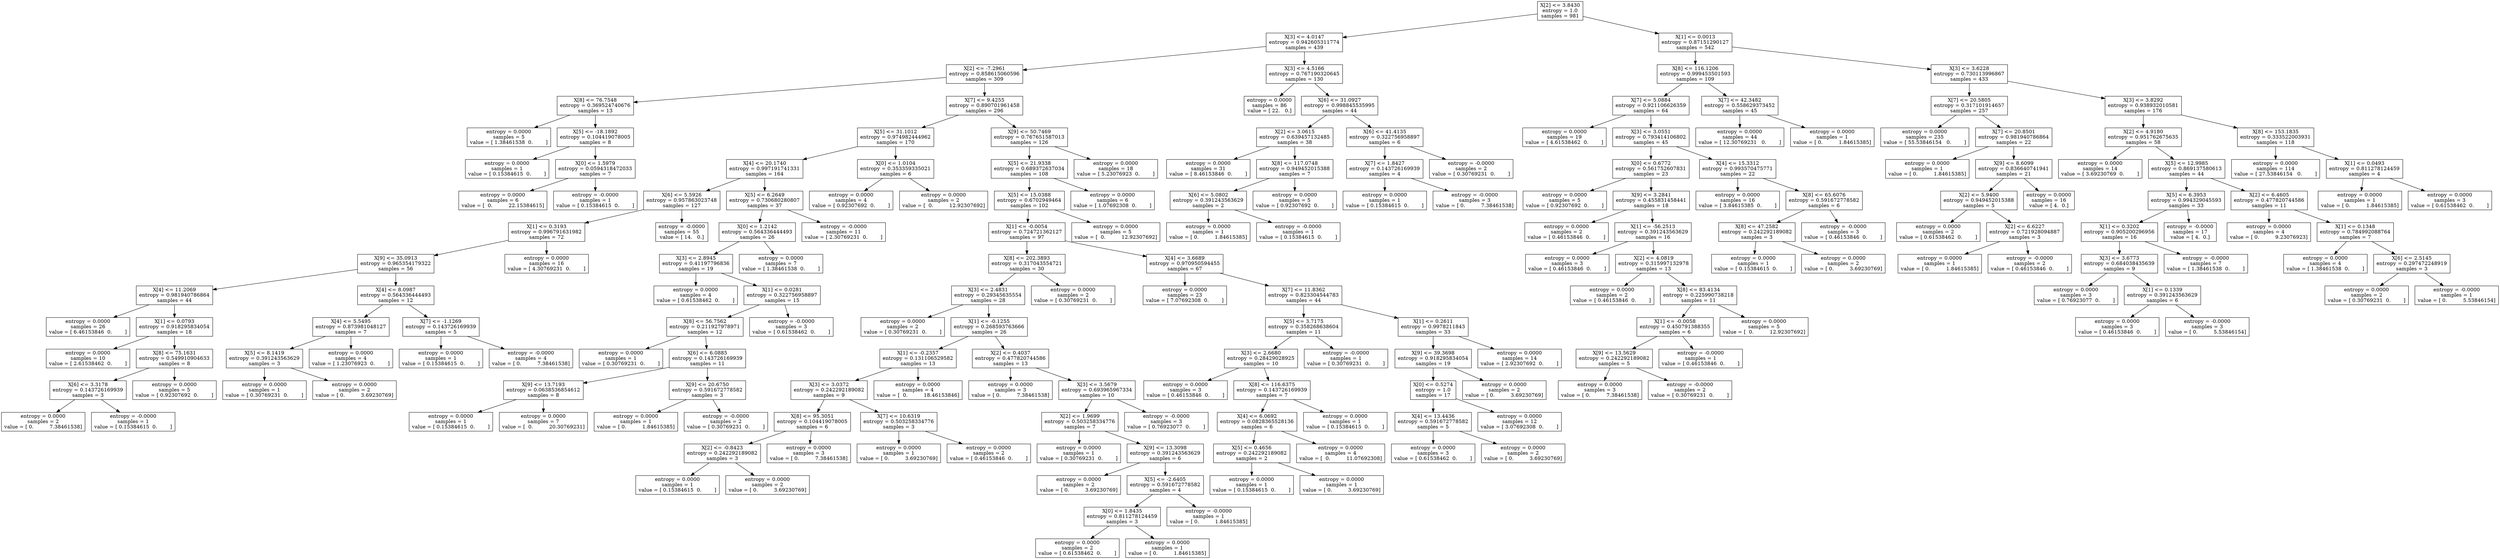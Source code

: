 digraph Tree {
0 [label="X[2] <= 3.8430\nentropy = 1.0\nsamples = 981", shape="box"] ;
1 [label="X[3] <= 4.0147\nentropy = 0.942605311774\nsamples = 439", shape="box"] ;
0 -> 1 ;
2 [label="X[2] <= -7.2961\nentropy = 0.858615060596\nsamples = 309", shape="box"] ;
1 -> 2 ;
3 [label="X[8] <= 76.7548\nentropy = 0.369524740676\nsamples = 13", shape="box"] ;
2 -> 3 ;
4 [label="entropy = 0.0000\nsamples = 5\nvalue = [ 1.38461538  0.        ]", shape="box"] ;
3 -> 4 ;
5 [label="X[5] <= -18.1892\nentropy = 0.104419078005\nsamples = 8", shape="box"] ;
3 -> 5 ;
6 [label="entropy = 0.0000\nsamples = 1\nvalue = [ 0.15384615  0.        ]", shape="box"] ;
5 -> 6 ;
7 [label="X[0] <= 1.5979\nentropy = 0.0594318472033\nsamples = 7", shape="box"] ;
5 -> 7 ;
8 [label="entropy = 0.0000\nsamples = 6\nvalue = [  0.          22.15384615]", shape="box"] ;
7 -> 8 ;
9 [label="entropy = -0.0000\nsamples = 1\nvalue = [ 0.15384615  0.        ]", shape="box"] ;
7 -> 9 ;
10 [label="X[7] <= 9.4255\nentropy = 0.890701961458\nsamples = 296", shape="box"] ;
2 -> 10 ;
11 [label="X[5] <= 31.1012\nentropy = 0.974982444962\nsamples = 170", shape="box"] ;
10 -> 11 ;
12 [label="X[4] <= 20.1740\nentropy = 0.997191741331\nsamples = 164", shape="box"] ;
11 -> 12 ;
13 [label="X[6] <= 5.5926\nentropy = 0.957863023748\nsamples = 127", shape="box"] ;
12 -> 13 ;
14 [label="X[1] <= 0.3193\nentropy = 0.996791631982\nsamples = 72", shape="box"] ;
13 -> 14 ;
15 [label="X[9] <= 35.0913\nentropy = 0.965354179322\nsamples = 56", shape="box"] ;
14 -> 15 ;
16 [label="X[4] <= 11.2069\nentropy = 0.981940786864\nsamples = 44", shape="box"] ;
15 -> 16 ;
17 [label="entropy = 0.0000\nsamples = 26\nvalue = [ 6.46153846  0.        ]", shape="box"] ;
16 -> 17 ;
18 [label="X[1] <= 0.0793\nentropy = 0.918295834054\nsamples = 18", shape="box"] ;
16 -> 18 ;
19 [label="entropy = 0.0000\nsamples = 10\nvalue = [ 2.61538462  0.        ]", shape="box"] ;
18 -> 19 ;
20 [label="X[8] <= 75.1631\nentropy = 0.549910904633\nsamples = 8", shape="box"] ;
18 -> 20 ;
21 [label="X[6] <= 3.3178\nentropy = 0.143726169939\nsamples = 3", shape="box"] ;
20 -> 21 ;
22 [label="entropy = 0.0000\nsamples = 2\nvalue = [ 0.          7.38461538]", shape="box"] ;
21 -> 22 ;
23 [label="entropy = -0.0000\nsamples = 1\nvalue = [ 0.15384615  0.        ]", shape="box"] ;
21 -> 23 ;
24 [label="entropy = 0.0000\nsamples = 5\nvalue = [ 0.92307692  0.        ]", shape="box"] ;
20 -> 24 ;
25 [label="X[4] <= 8.0987\nentropy = 0.564336444493\nsamples = 12", shape="box"] ;
15 -> 25 ;
26 [label="X[4] <= 5.5495\nentropy = 0.873981048127\nsamples = 7", shape="box"] ;
25 -> 26 ;
27 [label="X[5] <= 8.1419\nentropy = 0.391243563629\nsamples = 3", shape="box"] ;
26 -> 27 ;
28 [label="entropy = 0.0000\nsamples = 1\nvalue = [ 0.30769231  0.        ]", shape="box"] ;
27 -> 28 ;
29 [label="entropy = 0.0000\nsamples = 2\nvalue = [ 0.          3.69230769]", shape="box"] ;
27 -> 29 ;
30 [label="entropy = 0.0000\nsamples = 4\nvalue = [ 1.23076923  0.        ]", shape="box"] ;
26 -> 30 ;
31 [label="X[7] <= -1.1269\nentropy = 0.143726169939\nsamples = 5", shape="box"] ;
25 -> 31 ;
32 [label="entropy = 0.0000\nsamples = 1\nvalue = [ 0.15384615  0.        ]", shape="box"] ;
31 -> 32 ;
33 [label="entropy = -0.0000\nsamples = 4\nvalue = [ 0.          7.38461538]", shape="box"] ;
31 -> 33 ;
34 [label="entropy = 0.0000\nsamples = 16\nvalue = [ 4.30769231  0.        ]", shape="box"] ;
14 -> 34 ;
35 [label="entropy = -0.0000\nsamples = 55\nvalue = [ 14.   0.]", shape="box"] ;
13 -> 35 ;
36 [label="X[5] <= 6.2649\nentropy = 0.730680280807\nsamples = 37", shape="box"] ;
12 -> 36 ;
37 [label="X[0] <= 1.2142\nentropy = 0.564336444493\nsamples = 26", shape="box"] ;
36 -> 37 ;
38 [label="X[3] <= 2.8945\nentropy = 0.41197796836\nsamples = 19", shape="box"] ;
37 -> 38 ;
39 [label="entropy = 0.0000\nsamples = 4\nvalue = [ 0.61538462  0.        ]", shape="box"] ;
38 -> 39 ;
40 [label="X[1] <= 0.0281\nentropy = 0.322756958897\nsamples = 15", shape="box"] ;
38 -> 40 ;
41 [label="X[8] <= 56.7562\nentropy = 0.211927978971\nsamples = 12", shape="box"] ;
40 -> 41 ;
42 [label="entropy = 0.0000\nsamples = 1\nvalue = [ 0.30769231  0.        ]", shape="box"] ;
41 -> 42 ;
43 [label="X[6] <= 6.0885\nentropy = 0.143726169939\nsamples = 11", shape="box"] ;
41 -> 43 ;
44 [label="X[9] <= 13.7193\nentropy = 0.0638536854612\nsamples = 8", shape="box"] ;
43 -> 44 ;
45 [label="entropy = 0.0000\nsamples = 1\nvalue = [ 0.15384615  0.        ]", shape="box"] ;
44 -> 45 ;
46 [label="entropy = 0.0000\nsamples = 7\nvalue = [  0.          20.30769231]", shape="box"] ;
44 -> 46 ;
47 [label="X[9] <= 20.6750\nentropy = 0.591672778582\nsamples = 3", shape="box"] ;
43 -> 47 ;
48 [label="entropy = 0.0000\nsamples = 1\nvalue = [ 0.          1.84615385]", shape="box"] ;
47 -> 48 ;
49 [label="entropy = -0.0000\nsamples = 2\nvalue = [ 0.30769231  0.        ]", shape="box"] ;
47 -> 49 ;
50 [label="entropy = -0.0000\nsamples = 3\nvalue = [ 0.61538462  0.        ]", shape="box"] ;
40 -> 50 ;
51 [label="entropy = 0.0000\nsamples = 7\nvalue = [ 1.38461538  0.        ]", shape="box"] ;
37 -> 51 ;
52 [label="entropy = -0.0000\nsamples = 11\nvalue = [ 2.30769231  0.        ]", shape="box"] ;
36 -> 52 ;
53 [label="X[0] <= 1.0104\nentropy = 0.353359335021\nsamples = 6", shape="box"] ;
11 -> 53 ;
54 [label="entropy = 0.0000\nsamples = 4\nvalue = [ 0.92307692  0.        ]", shape="box"] ;
53 -> 54 ;
55 [label="entropy = 0.0000\nsamples = 2\nvalue = [  0.          12.92307692]", shape="box"] ;
53 -> 55 ;
56 [label="X[9] <= 50.7469\nentropy = 0.767651587013\nsamples = 126", shape="box"] ;
10 -> 56 ;
57 [label="X[5] <= 21.9338\nentropy = 0.689372637034\nsamples = 108", shape="box"] ;
56 -> 57 ;
58 [label="X[5] <= 15.0388\nentropy = 0.6702949464\nsamples = 102", shape="box"] ;
57 -> 58 ;
59 [label="X[1] <= -0.0054\nentropy = 0.724721362127\nsamples = 97", shape="box"] ;
58 -> 59 ;
60 [label="X[8] <= 202.3893\nentropy = 0.317043554721\nsamples = 30", shape="box"] ;
59 -> 60 ;
61 [label="X[3] <= 2.4831\nentropy = 0.29345635554\nsamples = 28", shape="box"] ;
60 -> 61 ;
62 [label="entropy = 0.0000\nsamples = 2\nvalue = [ 0.30769231  0.        ]", shape="box"] ;
61 -> 62 ;
63 [label="X[1] <= -0.1255\nentropy = 0.268593763666\nsamples = 26", shape="box"] ;
61 -> 63 ;
64 [label="X[1] <= -0.2357\nentropy = 0.131106529582\nsamples = 13", shape="box"] ;
63 -> 64 ;
65 [label="X[3] <= 3.0372\nentropy = 0.242292189082\nsamples = 9", shape="box"] ;
64 -> 65 ;
66 [label="X[8] <= 95.3051\nentropy = 0.104419078005\nsamples = 6", shape="box"] ;
65 -> 66 ;
67 [label="X[2] <= -0.8423\nentropy = 0.242292189082\nsamples = 3", shape="box"] ;
66 -> 67 ;
68 [label="entropy = 0.0000\nsamples = 1\nvalue = [ 0.15384615  0.        ]", shape="box"] ;
67 -> 68 ;
69 [label="entropy = 0.0000\nsamples = 2\nvalue = [ 0.          3.69230769]", shape="box"] ;
67 -> 69 ;
70 [label="entropy = 0.0000\nsamples = 3\nvalue = [ 0.          7.38461538]", shape="box"] ;
66 -> 70 ;
71 [label="X[7] <= 10.6319\nentropy = 0.503258334776\nsamples = 3", shape="box"] ;
65 -> 71 ;
72 [label="entropy = 0.0000\nsamples = 1\nvalue = [ 0.          3.69230769]", shape="box"] ;
71 -> 72 ;
73 [label="entropy = 0.0000\nsamples = 2\nvalue = [ 0.46153846  0.        ]", shape="box"] ;
71 -> 73 ;
74 [label="entropy = 0.0000\nsamples = 4\nvalue = [  0.          18.46153846]", shape="box"] ;
64 -> 74 ;
75 [label="X[2] <= 0.4037\nentropy = 0.477820744586\nsamples = 13", shape="box"] ;
63 -> 75 ;
76 [label="entropy = 0.0000\nsamples = 3\nvalue = [ 0.          7.38461538]", shape="box"] ;
75 -> 76 ;
77 [label="X[3] <= 3.5679\nentropy = 0.693965967334\nsamples = 10", shape="box"] ;
75 -> 77 ;
78 [label="X[2] <= 1.9699\nentropy = 0.503258334776\nsamples = 7", shape="box"] ;
77 -> 78 ;
79 [label="entropy = 0.0000\nsamples = 1\nvalue = [ 0.30769231  0.        ]", shape="box"] ;
78 -> 79 ;
80 [label="X[9] <= 13.3098\nentropy = 0.391243563629\nsamples = 6", shape="box"] ;
78 -> 80 ;
81 [label="entropy = 0.0000\nsamples = 2\nvalue = [ 0.          3.69230769]", shape="box"] ;
80 -> 81 ;
82 [label="X[5] <= -2.6405\nentropy = 0.591672778582\nsamples = 4", shape="box"] ;
80 -> 82 ;
83 [label="X[0] <= 1.8435\nentropy = 0.811278124459\nsamples = 3", shape="box"] ;
82 -> 83 ;
84 [label="entropy = 0.0000\nsamples = 2\nvalue = [ 0.61538462  0.        ]", shape="box"] ;
83 -> 84 ;
85 [label="entropy = 0.0000\nsamples = 1\nvalue = [ 0.          1.84615385]", shape="box"] ;
83 -> 85 ;
86 [label="entropy = -0.0000\nsamples = 1\nvalue = [ 0.          1.84615385]", shape="box"] ;
82 -> 86 ;
87 [label="entropy = -0.0000\nsamples = 3\nvalue = [ 0.76923077  0.        ]", shape="box"] ;
77 -> 87 ;
88 [label="entropy = 0.0000\nsamples = 2\nvalue = [ 0.30769231  0.        ]", shape="box"] ;
60 -> 88 ;
89 [label="X[4] <= 3.6689\nentropy = 0.970950594455\nsamples = 67", shape="box"] ;
59 -> 89 ;
90 [label="entropy = 0.0000\nsamples = 23\nvalue = [ 7.07692308  0.        ]", shape="box"] ;
89 -> 90 ;
91 [label="X[7] <= 11.8362\nentropy = 0.823304544783\nsamples = 44", shape="box"] ;
89 -> 91 ;
92 [label="X[5] <= 3.7175\nentropy = 0.358268638604\nsamples = 11", shape="box"] ;
91 -> 92 ;
93 [label="X[3] <= 2.6680\nentropy = 0.28429028925\nsamples = 10", shape="box"] ;
92 -> 93 ;
94 [label="entropy = 0.0000\nsamples = 3\nvalue = [ 0.46153846  0.        ]", shape="box"] ;
93 -> 94 ;
95 [label="X[8] <= 116.6375\nentropy = 0.143726169939\nsamples = 7", shape="box"] ;
93 -> 95 ;
96 [label="X[4] <= 6.0692\nentropy = 0.0828365528136\nsamples = 6", shape="box"] ;
95 -> 96 ;
97 [label="X[5] <= 0.4656\nentropy = 0.242292189082\nsamples = 2", shape="box"] ;
96 -> 97 ;
98 [label="entropy = 0.0000\nsamples = 1\nvalue = [ 0.15384615  0.        ]", shape="box"] ;
97 -> 98 ;
99 [label="entropy = 0.0000\nsamples = 1\nvalue = [ 0.          3.69230769]", shape="box"] ;
97 -> 99 ;
100 [label="entropy = 0.0000\nsamples = 4\nvalue = [  0.          11.07692308]", shape="box"] ;
96 -> 100 ;
101 [label="entropy = 0.0000\nsamples = 1\nvalue = [ 0.15384615  0.        ]", shape="box"] ;
95 -> 101 ;
102 [label="entropy = -0.0000\nsamples = 1\nvalue = [ 0.30769231  0.        ]", shape="box"] ;
92 -> 102 ;
103 [label="X[1] <= 0.2611\nentropy = 0.9978211843\nsamples = 33", shape="box"] ;
91 -> 103 ;
104 [label="X[9] <= 39.3698\nentropy = 0.918295834054\nsamples = 19", shape="box"] ;
103 -> 104 ;
105 [label="X[0] <= 0.5274\nentropy = 1.0\nsamples = 17", shape="box"] ;
104 -> 105 ;
106 [label="X[4] <= 13.4436\nentropy = 0.591672778582\nsamples = 5", shape="box"] ;
105 -> 106 ;
107 [label="entropy = 0.0000\nsamples = 3\nvalue = [ 0.61538462  0.        ]", shape="box"] ;
106 -> 107 ;
108 [label="entropy = 0.0000\nsamples = 2\nvalue = [ 0.          3.69230769]", shape="box"] ;
106 -> 108 ;
109 [label="entropy = 0.0000\nsamples = 12\nvalue = [ 3.07692308  0.        ]", shape="box"] ;
105 -> 109 ;
110 [label="entropy = 0.0000\nsamples = 2\nvalue = [ 0.          3.69230769]", shape="box"] ;
104 -> 110 ;
111 [label="entropy = 0.0000\nsamples = 14\nvalue = [ 2.92307692  0.        ]", shape="box"] ;
103 -> 111 ;
112 [label="entropy = 0.0000\nsamples = 5\nvalue = [  0.          12.92307692]", shape="box"] ;
58 -> 112 ;
113 [label="entropy = 0.0000\nsamples = 6\nvalue = [ 1.07692308  0.        ]", shape="box"] ;
57 -> 113 ;
114 [label="entropy = 0.0000\nsamples = 18\nvalue = [ 5.23076923  0.        ]", shape="box"] ;
56 -> 114 ;
115 [label="X[3] <= 4.5166\nentropy = 0.767190320645\nsamples = 130", shape="box"] ;
1 -> 115 ;
116 [label="entropy = 0.0000\nsamples = 86\nvalue = [ 22.   0.]", shape="box"] ;
115 -> 116 ;
117 [label="X[6] <= 31.0927\nentropy = 0.998845535995\nsamples = 44", shape="box"] ;
115 -> 117 ;
118 [label="X[2] <= 3.0615\nentropy = 0.639457132485\nsamples = 38", shape="box"] ;
117 -> 118 ;
119 [label="entropy = 0.0000\nsamples = 31\nvalue = [ 8.46153846  0.        ]", shape="box"] ;
118 -> 119 ;
120 [label="X[8] <= 117.0748\nentropy = 0.949452015388\nsamples = 7", shape="box"] ;
118 -> 120 ;
121 [label="X[6] <= 5.0802\nentropy = 0.391243563629\nsamples = 2", shape="box"] ;
120 -> 121 ;
122 [label="entropy = 0.0000\nsamples = 1\nvalue = [ 0.          1.84615385]", shape="box"] ;
121 -> 122 ;
123 [label="entropy = -0.0000\nsamples = 1\nvalue = [ 0.15384615  0.        ]", shape="box"] ;
121 -> 123 ;
124 [label="entropy = 0.0000\nsamples = 5\nvalue = [ 0.92307692  0.        ]", shape="box"] ;
120 -> 124 ;
125 [label="X[6] <= 41.4135\nentropy = 0.322756958897\nsamples = 6", shape="box"] ;
117 -> 125 ;
126 [label="X[7] <= 1.8427\nentropy = 0.143726169939\nsamples = 4", shape="box"] ;
125 -> 126 ;
127 [label="entropy = 0.0000\nsamples = 1\nvalue = [ 0.15384615  0.        ]", shape="box"] ;
126 -> 127 ;
128 [label="entropy = -0.0000\nsamples = 3\nvalue = [ 0.          7.38461538]", shape="box"] ;
126 -> 128 ;
129 [label="entropy = -0.0000\nsamples = 2\nvalue = [ 0.30769231  0.        ]", shape="box"] ;
125 -> 129 ;
130 [label="X[1] <= 0.0013\nentropy = 0.87151290127\nsamples = 542", shape="box"] ;
0 -> 130 ;
131 [label="X[8] <= 116.1206\nentropy = 0.999453501593\nsamples = 109", shape="box"] ;
130 -> 131 ;
132 [label="X[7] <= 5.0884\nentropy = 0.921106626359\nsamples = 64", shape="box"] ;
131 -> 132 ;
133 [label="entropy = 0.0000\nsamples = 19\nvalue = [ 4.61538462  0.        ]", shape="box"] ;
132 -> 133 ;
134 [label="X[3] <= 3.0551\nentropy = 0.793414106802\nsamples = 45", shape="box"] ;
132 -> 134 ;
135 [label="X[0] <= 0.6772\nentropy = 0.561752607831\nsamples = 23", shape="box"] ;
134 -> 135 ;
136 [label="entropy = 0.0000\nsamples = 5\nvalue = [ 0.92307692  0.        ]", shape="box"] ;
135 -> 136 ;
137 [label="X[9] <= 3.2841\nentropy = 0.455831458441\nsamples = 18", shape="box"] ;
135 -> 137 ;
138 [label="entropy = 0.0000\nsamples = 2\nvalue = [ 0.46153846  0.        ]", shape="box"] ;
137 -> 138 ;
139 [label="X[1] <= -56.2513\nentropy = 0.391243563629\nsamples = 16", shape="box"] ;
137 -> 139 ;
140 [label="entropy = 0.0000\nsamples = 3\nvalue = [ 0.46153846  0.        ]", shape="box"] ;
139 -> 140 ;
141 [label="X[2] <= 4.0819\nentropy = 0.315997132978\nsamples = 13", shape="box"] ;
139 -> 141 ;
142 [label="entropy = 0.0000\nsamples = 2\nvalue = [ 0.46153846  0.        ]", shape="box"] ;
141 -> 142 ;
143 [label="X[8] <= 83.4134\nentropy = 0.225990738218\nsamples = 11", shape="box"] ;
141 -> 143 ;
144 [label="X[1] <= -0.0058\nentropy = 0.450791388355\nsamples = 6", shape="box"] ;
143 -> 144 ;
145 [label="X[9] <= 13.5629\nentropy = 0.242292189082\nsamples = 5", shape="box"] ;
144 -> 145 ;
146 [label="entropy = 0.0000\nsamples = 3\nvalue = [ 0.          7.38461538]", shape="box"] ;
145 -> 146 ;
147 [label="entropy = -0.0000\nsamples = 2\nvalue = [ 0.30769231  0.        ]", shape="box"] ;
145 -> 147 ;
148 [label="entropy = -0.0000\nsamples = 1\nvalue = [ 0.46153846  0.        ]", shape="box"] ;
144 -> 148 ;
149 [label="entropy = 0.0000\nsamples = 5\nvalue = [  0.          12.92307692]", shape="box"] ;
143 -> 149 ;
150 [label="X[4] <= 15.3312\nentropy = 0.993570475771\nsamples = 22", shape="box"] ;
134 -> 150 ;
151 [label="entropy = 0.0000\nsamples = 16\nvalue = [ 3.84615385  0.        ]", shape="box"] ;
150 -> 151 ;
152 [label="X[8] <= 65.6076\nentropy = 0.591672778582\nsamples = 6", shape="box"] ;
150 -> 152 ;
153 [label="X[8] <= 47.2582\nentropy = 0.242292189082\nsamples = 3", shape="box"] ;
152 -> 153 ;
154 [label="entropy = 0.0000\nsamples = 1\nvalue = [ 0.15384615  0.        ]", shape="box"] ;
153 -> 154 ;
155 [label="entropy = 0.0000\nsamples = 2\nvalue = [ 0.          3.69230769]", shape="box"] ;
153 -> 155 ;
156 [label="entropy = -0.0000\nsamples = 3\nvalue = [ 0.46153846  0.        ]", shape="box"] ;
152 -> 156 ;
157 [label="X[7] <= 42.3482\nentropy = 0.558629373452\nsamples = 45", shape="box"] ;
131 -> 157 ;
158 [label="entropy = 0.0000\nsamples = 44\nvalue = [ 12.30769231   0.        ]", shape="box"] ;
157 -> 158 ;
159 [label="entropy = 0.0000\nsamples = 1\nvalue = [ 0.          1.84615385]", shape="box"] ;
157 -> 159 ;
160 [label="X[3] <= 3.6228\nentropy = 0.730113996867\nsamples = 433", shape="box"] ;
130 -> 160 ;
161 [label="X[7] <= 20.5805\nentropy = 0.317101914657\nsamples = 257", shape="box"] ;
160 -> 161 ;
162 [label="entropy = 0.0000\nsamples = 235\nvalue = [ 55.53846154   0.        ]", shape="box"] ;
161 -> 162 ;
163 [label="X[7] <= 20.8501\nentropy = 0.981940786864\nsamples = 22", shape="box"] ;
161 -> 163 ;
164 [label="entropy = 0.0000\nsamples = 1\nvalue = [ 0.          1.84615385]", shape="box"] ;
163 -> 164 ;
165 [label="X[9] <= 8.6099\nentropy = 0.836640741941\nsamples = 21", shape="box"] ;
163 -> 165 ;
166 [label="X[2] <= 5.9400\nentropy = 0.949452015388\nsamples = 5", shape="box"] ;
165 -> 166 ;
167 [label="entropy = 0.0000\nsamples = 2\nvalue = [ 0.61538462  0.        ]", shape="box"] ;
166 -> 167 ;
168 [label="X[2] <= 6.6227\nentropy = 0.721928094887\nsamples = 3", shape="box"] ;
166 -> 168 ;
169 [label="entropy = 0.0000\nsamples = 1\nvalue = [ 0.          1.84615385]", shape="box"] ;
168 -> 169 ;
170 [label="entropy = -0.0000\nsamples = 2\nvalue = [ 0.46153846  0.        ]", shape="box"] ;
168 -> 170 ;
171 [label="entropy = 0.0000\nsamples = 16\nvalue = [ 4.  0.]", shape="box"] ;
165 -> 171 ;
172 [label="X[3] <= 3.8292\nentropy = 0.938932010581\nsamples = 176", shape="box"] ;
160 -> 172 ;
173 [label="X[2] <= 4.9180\nentropy = 0.951762675635\nsamples = 58", shape="box"] ;
172 -> 173 ;
174 [label="entropy = 0.0000\nsamples = 14\nvalue = [ 3.69230769  0.        ]", shape="box"] ;
173 -> 174 ;
175 [label="X[5] <= 12.9985\nentropy = 0.869137580613\nsamples = 44", shape="box"] ;
173 -> 175 ;
176 [label="X[5] <= 6.3953\nentropy = 0.994329045593\nsamples = 33", shape="box"] ;
175 -> 176 ;
177 [label="X[1] <= 0.3202\nentropy = 0.905200296956\nsamples = 16", shape="box"] ;
176 -> 177 ;
178 [label="X[3] <= 3.6773\nentropy = 0.684038435639\nsamples = 9", shape="box"] ;
177 -> 178 ;
179 [label="entropy = 0.0000\nsamples = 3\nvalue = [ 0.76923077  0.        ]", shape="box"] ;
178 -> 179 ;
180 [label="X[1] <= 0.1339\nentropy = 0.391243563629\nsamples = 6", shape="box"] ;
178 -> 180 ;
181 [label="entropy = 0.0000\nsamples = 3\nvalue = [ 0.46153846  0.        ]", shape="box"] ;
180 -> 181 ;
182 [label="entropy = -0.0000\nsamples = 3\nvalue = [ 0.          5.53846154]", shape="box"] ;
180 -> 182 ;
183 [label="entropy = -0.0000\nsamples = 7\nvalue = [ 1.38461538  0.        ]", shape="box"] ;
177 -> 183 ;
184 [label="entropy = -0.0000\nsamples = 17\nvalue = [ 4.  0.]", shape="box"] ;
176 -> 184 ;
185 [label="X[2] <= 6.4605\nentropy = 0.477820744586\nsamples = 11", shape="box"] ;
175 -> 185 ;
186 [label="entropy = 0.0000\nsamples = 4\nvalue = [ 0.          9.23076923]", shape="box"] ;
185 -> 186 ;
187 [label="X[1] <= 0.1348\nentropy = 0.784992088764\nsamples = 7", shape="box"] ;
185 -> 187 ;
188 [label="entropy = 0.0000\nsamples = 4\nvalue = [ 1.38461538  0.        ]", shape="box"] ;
187 -> 188 ;
189 [label="X[6] <= 2.5145\nentropy = 0.297472248919\nsamples = 3", shape="box"] ;
187 -> 189 ;
190 [label="entropy = 0.0000\nsamples = 2\nvalue = [ 0.30769231  0.        ]", shape="box"] ;
189 -> 190 ;
191 [label="entropy = -0.0000\nsamples = 1\nvalue = [ 0.          5.53846154]", shape="box"] ;
189 -> 191 ;
192 [label="X[8] <= 153.1835\nentropy = 0.333522003931\nsamples = 118", shape="box"] ;
172 -> 192 ;
193 [label="entropy = 0.0000\nsamples = 114\nvalue = [ 27.53846154   0.        ]", shape="box"] ;
192 -> 193 ;
194 [label="X[1] <= 0.0493\nentropy = 0.811278124459\nsamples = 4", shape="box"] ;
192 -> 194 ;
195 [label="entropy = 0.0000\nsamples = 1\nvalue = [ 0.          1.84615385]", shape="box"] ;
194 -> 195 ;
196 [label="entropy = 0.0000\nsamples = 3\nvalue = [ 0.61538462  0.        ]", shape="box"] ;
194 -> 196 ;
}